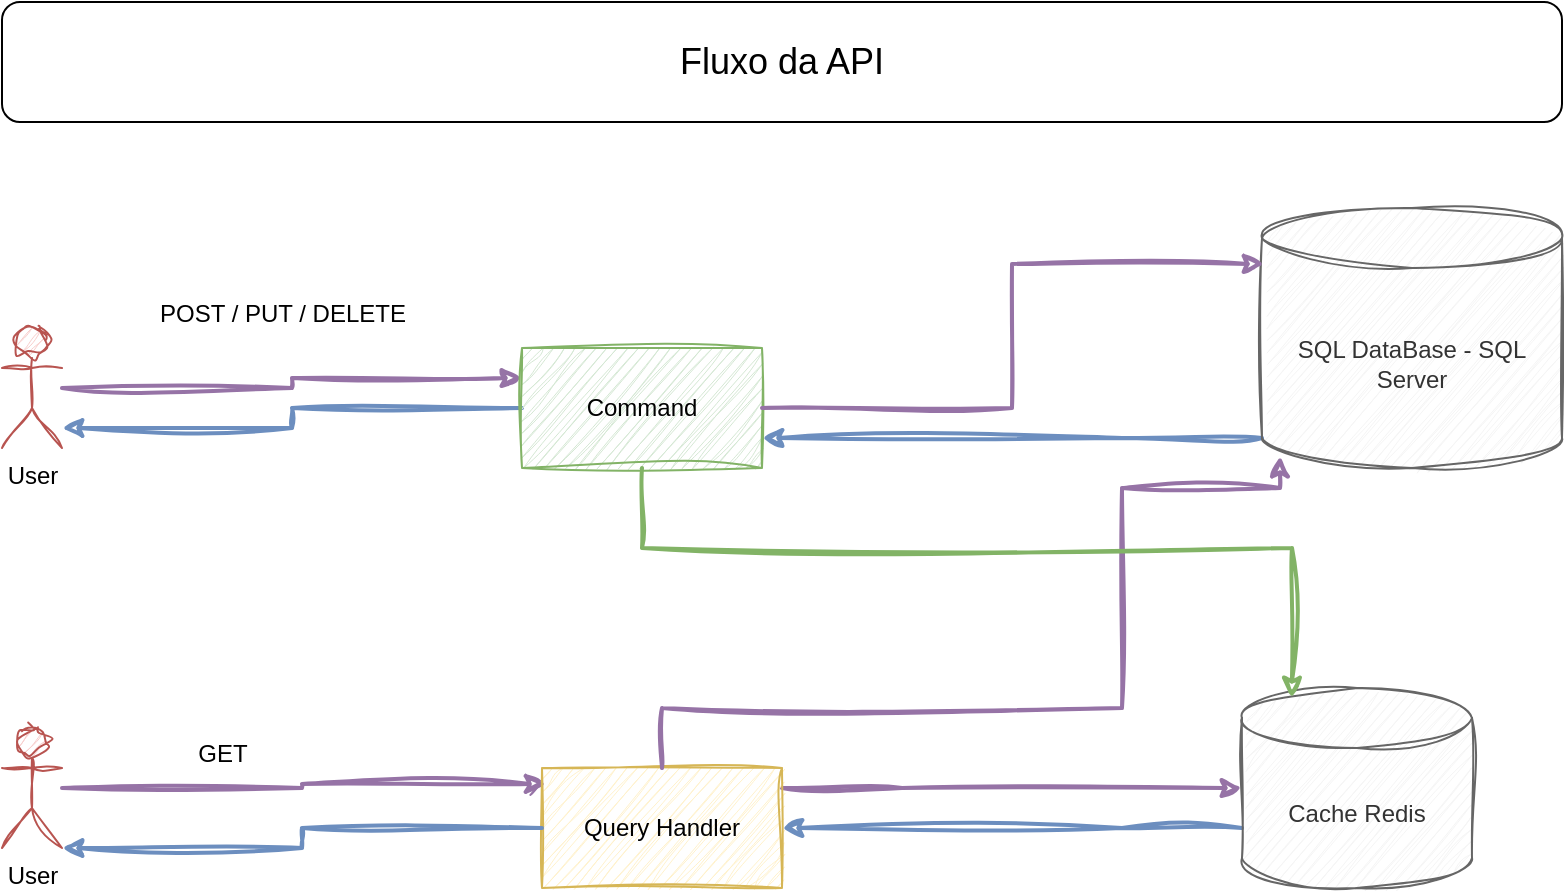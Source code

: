 <mxfile version="24.0.4" type="device" pages="2">
  <diagram id="SVbJJRA00yDijtpwYL-T" name="Fluxo-API">
    <mxGraphModel dx="1434" dy="836" grid="1" gridSize="10" guides="1" tooltips="1" connect="1" arrows="1" fold="1" page="1" pageScale="1" pageWidth="827" pageHeight="1169" math="0" shadow="0">
      <root>
        <mxCell id="0" />
        <mxCell id="1" parent="0" />
        <mxCell id="oJievuY6tWtHZKkzpJfV-1" style="edgeStyle=orthogonalEdgeStyle;rounded=0;orthogonalLoop=1;jettySize=auto;html=1;entryX=1;entryY=0.75;entryDx=0;entryDy=0;fillColor=#dae8fc;strokeColor=#6c8ebf;strokeWidth=2;sketch=1;curveFitting=1;jiggle=2;" edge="1" parent="1" source="oJievuY6tWtHZKkzpJfV-2" target="oJievuY6tWtHZKkzpJfV-15">
          <mxGeometry relative="1" as="geometry">
            <Array as="points">
              <mxPoint x="580" y="235" />
              <mxPoint x="580" y="235" />
            </Array>
          </mxGeometry>
        </mxCell>
        <mxCell id="oJievuY6tWtHZKkzpJfV-2" value="SQL DataBase - SQL Server" style="shape=cylinder3;whiteSpace=wrap;html=1;boundedLbl=1;backgroundOutline=1;size=15;sketch=1;curveFitting=1;jiggle=2;fillColor=#f5f5f5;fontColor=#333333;strokeColor=#666666;" vertex="1" parent="1">
          <mxGeometry x="650" y="120" width="150" height="130" as="geometry" />
        </mxCell>
        <mxCell id="oJievuY6tWtHZKkzpJfV-3" style="edgeStyle=orthogonalEdgeStyle;rounded=0;orthogonalLoop=1;jettySize=auto;html=1;entryX=1;entryY=0.5;entryDx=0;entryDy=0;sketch=1;curveFitting=1;jiggle=2;fillColor=#dae8fc;strokeColor=#6c8ebf;strokeWidth=2;" edge="1" parent="1" source="oJievuY6tWtHZKkzpJfV-4" target="oJievuY6tWtHZKkzpJfV-10">
          <mxGeometry relative="1" as="geometry">
            <Array as="points">
              <mxPoint x="580" y="430" />
              <mxPoint x="580" y="430" />
            </Array>
          </mxGeometry>
        </mxCell>
        <mxCell id="oJievuY6tWtHZKkzpJfV-4" value="Cache Redis" style="shape=cylinder3;whiteSpace=wrap;html=1;boundedLbl=1;backgroundOutline=1;size=15;sketch=1;curveFitting=1;jiggle=2;fillColor=#f5f5f5;fontColor=#333333;strokeColor=#666666;" vertex="1" parent="1">
          <mxGeometry x="640" y="360" width="115" height="100" as="geometry" />
        </mxCell>
        <mxCell id="oJievuY6tWtHZKkzpJfV-5" style="edgeStyle=orthogonalEdgeStyle;rounded=0;orthogonalLoop=1;jettySize=auto;html=1;entryX=0;entryY=0.25;entryDx=0;entryDy=0;fillColor=#e1d5e7;strokeColor=#9673a6;sketch=1;curveFitting=1;jiggle=2;strokeWidth=2;" edge="1" parent="1" source="oJievuY6tWtHZKkzpJfV-6" target="oJievuY6tWtHZKkzpJfV-15">
          <mxGeometry relative="1" as="geometry" />
        </mxCell>
        <mxCell id="oJievuY6tWtHZKkzpJfV-6" value="User" style="shape=umlActor;verticalLabelPosition=bottom;verticalAlign=top;html=1;outlineConnect=0;fillColor=#f8cecc;strokeColor=#b85450;sketch=1;curveFitting=1;jiggle=2;" vertex="1" parent="1">
          <mxGeometry x="20" y="180" width="30" height="60" as="geometry" />
        </mxCell>
        <mxCell id="oJievuY6tWtHZKkzpJfV-7" style="edgeStyle=orthogonalEdgeStyle;rounded=0;orthogonalLoop=1;jettySize=auto;html=1;entryX=0.017;entryY=0.133;entryDx=0;entryDy=0;entryPerimeter=0;strokeWidth=2;fillColor=#e1d5e7;strokeColor=#9673a6;sketch=1;curveFitting=1;jiggle=2;" edge="1" parent="1" source="oJievuY6tWtHZKkzpJfV-8" target="oJievuY6tWtHZKkzpJfV-10">
          <mxGeometry relative="1" as="geometry" />
        </mxCell>
        <mxCell id="oJievuY6tWtHZKkzpJfV-8" value="User" style="shape=umlActor;verticalLabelPosition=bottom;verticalAlign=top;html=1;outlineConnect=0;fillColor=#f8cecc;strokeColor=#b85450;sketch=1;curveFitting=1;jiggle=2;" vertex="1" parent="1">
          <mxGeometry x="20" y="380" width="30" height="60" as="geometry" />
        </mxCell>
        <mxCell id="oJievuY6tWtHZKkzpJfV-9" style="edgeStyle=orthogonalEdgeStyle;rounded=0;orthogonalLoop=1;jettySize=auto;html=1;fillColor=#e1d5e7;strokeColor=#9673a6;strokeWidth=2;sketch=1;curveFitting=1;jiggle=2;" edge="1" parent="1" source="oJievuY6tWtHZKkzpJfV-10" target="oJievuY6tWtHZKkzpJfV-4">
          <mxGeometry relative="1" as="geometry">
            <Array as="points">
              <mxPoint x="470" y="410" />
              <mxPoint x="470" y="410" />
            </Array>
          </mxGeometry>
        </mxCell>
        <mxCell id="oJievuY6tWtHZKkzpJfV-10" value="Query&amp;nbsp;Handler" style="rounded=0;whiteSpace=wrap;html=1;fillColor=#fff2cc;strokeColor=#d6b656;sketch=1;curveFitting=1;jiggle=2;" vertex="1" parent="1">
          <mxGeometry x="290" y="400" width="120" height="60" as="geometry" />
        </mxCell>
        <mxCell id="oJievuY6tWtHZKkzpJfV-11" style="edgeStyle=orthogonalEdgeStyle;rounded=0;orthogonalLoop=1;jettySize=auto;html=1;entryX=1;entryY=1;entryDx=0;entryDy=0;entryPerimeter=0;fillColor=#dae8fc;strokeColor=#6c8ebf;strokeWidth=2;sketch=1;curveFitting=1;jiggle=2;" edge="1" parent="1" source="oJievuY6tWtHZKkzpJfV-10" target="oJievuY6tWtHZKkzpJfV-8">
          <mxGeometry relative="1" as="geometry">
            <Array as="points">
              <mxPoint x="170" y="430" />
              <mxPoint x="170" y="440" />
            </Array>
          </mxGeometry>
        </mxCell>
        <mxCell id="oJievuY6tWtHZKkzpJfV-12" value="GET" style="text;html=1;align=center;verticalAlign=middle;resizable=0;points=[];autosize=1;strokeColor=none;fillColor=none;sketch=1;curveFitting=1;jiggle=2;" vertex="1" parent="1">
          <mxGeometry x="105" y="378" width="50" height="30" as="geometry" />
        </mxCell>
        <mxCell id="oJievuY6tWtHZKkzpJfV-13" style="edgeStyle=orthogonalEdgeStyle;rounded=0;orthogonalLoop=1;jettySize=auto;html=1;entryX=0.06;entryY=0.954;entryDx=0;entryDy=0;entryPerimeter=0;fillColor=#e1d5e7;strokeColor=#9673a6;strokeWidth=2;sketch=1;curveFitting=1;jiggle=2;" edge="1" parent="1" source="oJievuY6tWtHZKkzpJfV-10" target="oJievuY6tWtHZKkzpJfV-2">
          <mxGeometry relative="1" as="geometry">
            <Array as="points">
              <mxPoint x="350" y="370" />
              <mxPoint x="580" y="370" />
              <mxPoint x="580" y="260" />
              <mxPoint x="659" y="260" />
            </Array>
          </mxGeometry>
        </mxCell>
        <mxCell id="oJievuY6tWtHZKkzpJfV-14" style="edgeStyle=orthogonalEdgeStyle;rounded=0;orthogonalLoop=1;jettySize=auto;html=1;fillColor=#dae8fc;strokeColor=#6c8ebf;strokeWidth=2;sketch=1;curveFitting=1;jiggle=2;" edge="1" parent="1" source="oJievuY6tWtHZKkzpJfV-15" target="oJievuY6tWtHZKkzpJfV-6">
          <mxGeometry relative="1" as="geometry">
            <Array as="points">
              <mxPoint x="165" y="220" />
              <mxPoint x="165" y="230" />
            </Array>
          </mxGeometry>
        </mxCell>
        <mxCell id="oJievuY6tWtHZKkzpJfV-15" value="Command" style="rounded=0;whiteSpace=wrap;html=1;fillColor=#d5e8d4;strokeColor=#82b366;sketch=1;curveFitting=1;jiggle=2;" vertex="1" parent="1">
          <mxGeometry x="280" y="190" width="120" height="60" as="geometry" />
        </mxCell>
        <mxCell id="oJievuY6tWtHZKkzpJfV-16" style="edgeStyle=orthogonalEdgeStyle;rounded=0;orthogonalLoop=1;jettySize=auto;html=1;entryX=0.007;entryY=0.215;entryDx=0;entryDy=0;entryPerimeter=0;fillColor=#e1d5e7;strokeColor=#9673a6;sketch=1;curveFitting=1;jiggle=2;strokeWidth=2;" edge="1" parent="1" source="oJievuY6tWtHZKkzpJfV-15" target="oJievuY6tWtHZKkzpJfV-2">
          <mxGeometry relative="1" as="geometry" />
        </mxCell>
        <mxCell id="oJievuY6tWtHZKkzpJfV-17" style="edgeStyle=orthogonalEdgeStyle;rounded=0;orthogonalLoop=1;jettySize=auto;html=1;entryX=0.217;entryY=0.05;entryDx=0;entryDy=0;entryPerimeter=0;fillColor=#d5e8d4;strokeColor=#82b366;sketch=1;curveFitting=1;jiggle=2;strokeWidth=2;" edge="1" parent="1" source="oJievuY6tWtHZKkzpJfV-15" target="oJievuY6tWtHZKkzpJfV-4">
          <mxGeometry relative="1" as="geometry">
            <Array as="points">
              <mxPoint x="340" y="290" />
              <mxPoint x="665" y="290" />
            </Array>
          </mxGeometry>
        </mxCell>
        <mxCell id="oJievuY6tWtHZKkzpJfV-18" value="POST / PUT / DELETE" style="text;html=1;align=center;verticalAlign=middle;resizable=0;points=[];autosize=1;strokeColor=none;fillColor=none;sketch=1;curveFitting=1;jiggle=2;" vertex="1" parent="1">
          <mxGeometry x="85" y="158" width="150" height="30" as="geometry" />
        </mxCell>
        <mxCell id="wPfHyZBv3PekdGfzSXYa-1" value="&lt;span style=&quot;font-size: 18px;&quot;&gt;Fluxo da API&lt;/span&gt;" style="rounded=1;whiteSpace=wrap;html=1;" vertex="1" parent="1">
          <mxGeometry x="20" y="17" width="780" height="60" as="geometry" />
        </mxCell>
      </root>
    </mxGraphModel>
  </diagram>
  <diagram id="slt9d-Qci6DvY567qZpB" name="Exemple">
    <mxGraphModel dx="1434" dy="836" grid="1" gridSize="10" guides="1" tooltips="1" connect="1" arrows="1" fold="1" page="1" pageScale="1" pageWidth="827" pageHeight="1169" math="0" shadow="0">
      <root>
        <mxCell id="0" />
        <mxCell id="1" parent="0" />
        <mxCell id="VEprOOWBBuGNMUdgeFMS-1" value="Exemple" style="ellipse;whiteSpace=wrap;html=1;fillColor=#dae8fc;strokeColor=#6c8ebf;rounded=1;" parent="1" vertex="1">
          <mxGeometry y="120" width="120" height="80" as="geometry" />
        </mxCell>
        <mxCell id="VEprOOWBBuGNMUdgeFMS-2" value="Dados pessoais" style="whiteSpace=wrap;html=1;aspect=fixed;align=center;fillColor=#dae8fc;strokeColor=#6c8ebf;rounded=1;" parent="1" vertex="1">
          <mxGeometry y="200" width="120" height="120" as="geometry" />
        </mxCell>
        <mxCell id="VEprOOWBBuGNMUdgeFMS-3" value="Queries" style="swimlane;whiteSpace=wrap;html=1;fillColor=#dae8fc;strokeColor=#6c8ebf;rounded=1;" parent="1" vertex="1">
          <mxGeometry x="150" y="120" width="200" height="200" as="geometry" />
        </mxCell>
        <mxCell id="VEprOOWBBuGNMUdgeFMS-4" value="Publish - Events - Create" style="swimlane;whiteSpace=wrap;html=1;startSize=23;fillColor=#d5e8d4;strokeColor=#82b366;rounded=1;" parent="1" vertex="1">
          <mxGeometry x="960" y="120" width="200" height="240" as="geometry" />
        </mxCell>
        <mxCell id="VEprOOWBBuGNMUdgeFMS-5" value="ExempleCreateDomainEvent" style="rounded=1;whiteSpace=wrap;html=1;fillColor=#d5e8d4;strokeColor=#82b366;" parent="VEprOOWBBuGNMUdgeFMS-4" vertex="1">
          <mxGeometry x="10" y="40" width="180" height="40" as="geometry" />
        </mxCell>
        <mxCell id="_Gfp2G8Kz7Mc0OwAYSnS-1" value="ExempleCreateRabbitMQEvent" style="rounded=1;whiteSpace=wrap;html=1;fillColor=#dae8fc;strokeColor=#6c8ebf;" vertex="1" parent="VEprOOWBBuGNMUdgeFMS-4">
          <mxGeometry x="10" y="106" width="180" height="40" as="geometry" />
        </mxCell>
        <mxCell id="_Gfp2G8Kz7Mc0OwAYSnS-2" value="ExempleCreateKafkaEvent" style="rounded=1;whiteSpace=wrap;html=1;fillColor=#fff2cc;strokeColor=#d6b656;" vertex="1" parent="VEprOOWBBuGNMUdgeFMS-4">
          <mxGeometry x="10" y="170" width="180" height="40" as="geometry" />
        </mxCell>
        <mxCell id="VEprOOWBBuGNMUdgeFMS-7" value="&lt;font style=&quot;font-size: 18px;&quot;&gt;Definir&lt;br&gt;Papeis e responsabilidades para os contextos delimitados&lt;/font&gt;" style="rounded=1;whiteSpace=wrap;html=1;" parent="1" vertex="1">
          <mxGeometry x="20" y="17" width="1620" height="60" as="geometry" />
        </mxCell>
        <mxCell id="VEprOOWBBuGNMUdgeFMS-8" value="ExempleEntity" style="ellipse;whiteSpace=wrap;html=1;fillColor=#dae8fc;strokeColor=#6c8ebf;rounded=1;" parent="1" vertex="1">
          <mxGeometry x="20" y="389" width="120" height="80" as="geometry" />
        </mxCell>
        <mxCell id="VEprOOWBBuGNMUdgeFMS-11" style="edgeStyle=orthogonalEdgeStyle;rounded=0;orthogonalLoop=1;jettySize=auto;html=1;entryX=0;entryY=0.5;entryDx=0;entryDy=0;strokeWidth=3;fillColor=#dae8fc;strokeColor=#6c8ebf;" parent="1" source="VEprOOWBBuGNMUdgeFMS-13" target="VEprOOWBBuGNMUdgeFMS-40" edge="1">
          <mxGeometry relative="1" as="geometry">
            <Array as="points">
              <mxPoint x="240" y="559" />
              <mxPoint x="240" y="560" />
              <mxPoint x="245" y="560" />
              <mxPoint x="245" y="480" />
            </Array>
          </mxGeometry>
        </mxCell>
        <mxCell id="VEprOOWBBuGNMUdgeFMS-12" style="edgeStyle=orthogonalEdgeStyle;rounded=0;orthogonalLoop=1;jettySize=auto;html=1;entryX=0;entryY=0.5;entryDx=0;entryDy=0;strokeWidth=3;fillColor=#dae8fc;strokeColor=#6c8ebf;" parent="1" source="VEprOOWBBuGNMUdgeFMS-13" target="VEprOOWBBuGNMUdgeFMS-41" edge="1">
          <mxGeometry relative="1" as="geometry">
            <Array as="points">
              <mxPoint x="85" y="680" />
              <mxPoint x="230" y="680" />
              <mxPoint x="230" y="590" />
              <mxPoint x="280" y="590" />
              <mxPoint x="280" y="585" />
            </Array>
          </mxGeometry>
        </mxCell>
        <mxCell id="VEprOOWBBuGNMUdgeFMS-13" value="ExempleEntity Aggregate&lt;ul&gt;&lt;li&gt;FirstName&lt;/li&gt;&lt;li&gt;LastName&lt;/li&gt;&lt;li&gt;Gender&lt;/li&gt;&lt;li&gt;Notification&lt;/li&gt;&lt;li&gt;Phone&lt;/li&gt;&lt;li&gt;Gender&lt;/li&gt;&lt;li&gt;Email&lt;/li&gt;&lt;/ul&gt;" style="rounded=1;whiteSpace=wrap;html=1;align=left;fillColor=#dae8fc;strokeColor=#6c8ebf;" parent="1" vertex="1">
          <mxGeometry y="469" width="170" height="180" as="geometry" />
        </mxCell>
        <mxCell id="VEprOOWBBuGNMUdgeFMS-20" value="GetExempleQuery" style="rounded=1;whiteSpace=wrap;html=1;" parent="1" vertex="1">
          <mxGeometry x="160" y="160" width="180" height="40" as="geometry" />
        </mxCell>
        <mxCell id="VEprOOWBBuGNMUdgeFMS-21" value="GetExempleByIdQuery" style="rounded=1;whiteSpace=wrap;html=1;" parent="1" vertex="1">
          <mxGeometry x="160" y="210" width="180" height="40" as="geometry" />
        </mxCell>
        <mxCell id="VEprOOWBBuGNMUdgeFMS-22" value="Commands" style="swimlane;whiteSpace=wrap;html=1;startSize=23;fillColor=#dae8fc;strokeColor=#6c8ebf;rounded=1;" parent="1" vertex="1">
          <mxGeometry x="370" y="120" width="290" height="280" as="geometry" />
        </mxCell>
        <mxCell id="VEprOOWBBuGNMUdgeFMS-23" value="&lt;span style=&quot;font-weight: 400;&quot;&gt;Exemple&lt;/span&gt;" style="swimlane;whiteSpace=wrap;html=1;startSize=23;fillColor=#dae8fc;strokeColor=#6c8ebf;rounded=1;" parent="VEprOOWBBuGNMUdgeFMS-22" vertex="1">
          <mxGeometry x="11" y="50" width="259" height="190" as="geometry" />
        </mxCell>
        <mxCell id="VEprOOWBBuGNMUdgeFMS-24" value="CreateExempleCommand" style="rounded=1;whiteSpace=wrap;html=1;fillColor=#d5e8d4;strokeColor=#82b366;" parent="VEprOOWBBuGNMUdgeFMS-23" vertex="1">
          <mxGeometry x="20" y="40" width="220" height="40" as="geometry" />
        </mxCell>
        <mxCell id="VEprOOWBBuGNMUdgeFMS-25" value="UpdateExempleCommand" style="rounded=1;whiteSpace=wrap;html=1;fillColor=#f8cecc;strokeColor=#b85450;" parent="VEprOOWBBuGNMUdgeFMS-23" vertex="1">
          <mxGeometry x="20" y="90" width="220" height="40" as="geometry" />
        </mxCell>
        <mxCell id="VEprOOWBBuGNMUdgeFMS-26" value="DeleteExempleCommand" style="rounded=1;whiteSpace=wrap;html=1;fillColor=#ffe6cc;strokeColor=#d79b00;" parent="VEprOOWBBuGNMUdgeFMS-23" vertex="1">
          <mxGeometry x="20" y="140" width="220" height="40" as="geometry" />
        </mxCell>
        <mxCell id="VEprOOWBBuGNMUdgeFMS-40" value="Email ValueObject&lt;br&gt;&lt;ul&gt;&lt;li&gt;Address&lt;br&gt;&lt;/li&gt;&lt;/ul&gt;" style="rounded=1;whiteSpace=wrap;html=1;align=left;fillColor=#dae8fc;strokeColor=#6c8ebf;" parent="1" vertex="1">
          <mxGeometry x="280" y="450" width="200" height="60" as="geometry" />
        </mxCell>
        <mxCell id="VEprOOWBBuGNMUdgeFMS-41" value="PhoneNumber ValueObject&lt;br&gt;&lt;ul&gt;&lt;li&gt;Phone&lt;br&gt;&lt;/li&gt;&lt;/ul&gt;" style="rounded=1;whiteSpace=wrap;html=1;align=left;fillColor=#dae8fc;strokeColor=#6c8ebf;" parent="1" vertex="1">
          <mxGeometry x="320" y="540" width="200" height="90" as="geometry" />
        </mxCell>
        <mxCell id="_Gfp2G8Kz7Mc0OwAYSnS-6" style="edgeStyle=orthogonalEdgeStyle;rounded=0;orthogonalLoop=1;jettySize=auto;html=1;entryX=-0.02;entryY=0.029;entryDx=0;entryDy=0;entryPerimeter=0;fillColor=#d5e8d4;strokeColor=#82b366;strokeWidth=3;" edge="1" parent="1" source="VEprOOWBBuGNMUdgeFMS-24" target="VEprOOWBBuGNMUdgeFMS-4">
          <mxGeometry relative="1" as="geometry" />
        </mxCell>
        <mxCell id="_Gfp2G8Kz7Mc0OwAYSnS-7" value="Publish -&amp;nbsp;Events - Update" style="swimlane;whiteSpace=wrap;html=1;startSize=23;fillColor=#f8cecc;strokeColor=#b85450;rounded=1;" vertex="1" parent="1">
          <mxGeometry x="960" y="400" width="200" height="240" as="geometry" />
        </mxCell>
        <mxCell id="_Gfp2G8Kz7Mc0OwAYSnS-8" value="ExempleUpdateDomainEvent" style="rounded=1;whiteSpace=wrap;html=1;fillColor=#f8cecc;strokeColor=#b85450;" vertex="1" parent="_Gfp2G8Kz7Mc0OwAYSnS-7">
          <mxGeometry x="10" y="40" width="180" height="40" as="geometry" />
        </mxCell>
        <mxCell id="_Gfp2G8Kz7Mc0OwAYSnS-9" value="ExempleUpdateRabbitMQEvent" style="rounded=1;whiteSpace=wrap;html=1;fillColor=#dae8fc;strokeColor=#6c8ebf;" vertex="1" parent="_Gfp2G8Kz7Mc0OwAYSnS-7">
          <mxGeometry x="10" y="106" width="180" height="40" as="geometry" />
        </mxCell>
        <mxCell id="_Gfp2G8Kz7Mc0OwAYSnS-10" value="ExempleUpdateKafkaEvent" style="rounded=1;whiteSpace=wrap;html=1;fillColor=#fff2cc;strokeColor=#d6b656;" vertex="1" parent="_Gfp2G8Kz7Mc0OwAYSnS-7">
          <mxGeometry x="10" y="170" width="180" height="40" as="geometry" />
        </mxCell>
        <mxCell id="_Gfp2G8Kz7Mc0OwAYSnS-11" style="edgeStyle=orthogonalEdgeStyle;rounded=0;orthogonalLoop=1;jettySize=auto;html=1;entryX=0;entryY=0.25;entryDx=0;entryDy=0;fillColor=#f8cecc;strokeColor=#b85450;strokeWidth=3;" edge="1" parent="1" source="VEprOOWBBuGNMUdgeFMS-25" target="_Gfp2G8Kz7Mc0OwAYSnS-7">
          <mxGeometry relative="1" as="geometry">
            <Array as="points">
              <mxPoint x="810" y="280" />
              <mxPoint x="810" y="460" />
            </Array>
          </mxGeometry>
        </mxCell>
        <mxCell id="_Gfp2G8Kz7Mc0OwAYSnS-12" value="Publish -&amp;nbsp;Events - Delete" style="swimlane;whiteSpace=wrap;html=1;startSize=23;fillColor=#ffe6cc;strokeColor=#d79b00;rounded=1;" vertex="1" parent="1">
          <mxGeometry x="960" y="680" width="200" height="240" as="geometry" />
        </mxCell>
        <mxCell id="_Gfp2G8Kz7Mc0OwAYSnS-13" value="ExempleDeleteDomainEvent" style="rounded=1;whiteSpace=wrap;html=1;fillColor=#ffe6cc;strokeColor=#d79b00;" vertex="1" parent="_Gfp2G8Kz7Mc0OwAYSnS-12">
          <mxGeometry x="10" y="40" width="180" height="40" as="geometry" />
        </mxCell>
        <mxCell id="_Gfp2G8Kz7Mc0OwAYSnS-14" value="ExempleDeleteRabbitMQEvent" style="rounded=1;whiteSpace=wrap;html=1;fillColor=#dae8fc;strokeColor=#6c8ebf;" vertex="1" parent="_Gfp2G8Kz7Mc0OwAYSnS-12">
          <mxGeometry x="10" y="106" width="180" height="40" as="geometry" />
        </mxCell>
        <mxCell id="_Gfp2G8Kz7Mc0OwAYSnS-15" value="ExempleDeleteKafkaEvent" style="rounded=1;whiteSpace=wrap;html=1;fillColor=#fff2cc;strokeColor=#d6b656;" vertex="1" parent="_Gfp2G8Kz7Mc0OwAYSnS-12">
          <mxGeometry x="10" y="170" width="180" height="40" as="geometry" />
        </mxCell>
        <mxCell id="_Gfp2G8Kz7Mc0OwAYSnS-17" style="edgeStyle=orthogonalEdgeStyle;rounded=0;orthogonalLoop=1;jettySize=auto;html=1;fillColor=#ffe6cc;strokeColor=#d79b00;strokeWidth=3;" edge="1" parent="1" source="VEprOOWBBuGNMUdgeFMS-26" target="_Gfp2G8Kz7Mc0OwAYSnS-12">
          <mxGeometry relative="1" as="geometry">
            <Array as="points">
              <mxPoint x="590" y="800" />
            </Array>
          </mxGeometry>
        </mxCell>
        <mxCell id="_Gfp2G8Kz7Mc0OwAYSnS-18" value="GetPaginateExempleQuery" style="rounded=1;whiteSpace=wrap;html=1;" vertex="1" parent="1">
          <mxGeometry x="160" y="260" width="180" height="40" as="geometry" />
        </mxCell>
        <mxCell id="_Gfp2G8Kz7Mc0OwAYSnS-19" value="Subscribe - Create" style="swimlane;whiteSpace=wrap;html=1;startSize=23;fillColor=#d5e8d4;strokeColor=#82b366;rounded=1;" vertex="1" parent="1">
          <mxGeometry x="1640" y="790" width="200" height="160" as="geometry" />
        </mxCell>
        <mxCell id="_Gfp2G8Kz7Mc0OwAYSnS-21" value="CreateExempleConsumer" style="rounded=1;whiteSpace=wrap;html=1;fillColor=#dae8fc;strokeColor=#6c8ebf;" vertex="1" parent="_Gfp2G8Kz7Mc0OwAYSnS-19">
          <mxGeometry x="10" y="36" width="180" height="40" as="geometry" />
        </mxCell>
        <mxCell id="_Gfp2G8Kz7Mc0OwAYSnS-22" value="CreateExempleConsumer" style="rounded=1;whiteSpace=wrap;html=1;fillColor=#fff2cc;strokeColor=#d6b656;" vertex="1" parent="_Gfp2G8Kz7Mc0OwAYSnS-19">
          <mxGeometry x="10" y="100" width="180" height="40" as="geometry" />
        </mxCell>
        <mxCell id="_Gfp2G8Kz7Mc0OwAYSnS-25" value="Subscribe&amp;nbsp;- Update" style="swimlane;whiteSpace=wrap;html=1;startSize=23;fillColor=#f8cecc;strokeColor=#b85450;rounded=1;" vertex="1" parent="1">
          <mxGeometry x="1640" y="1070" width="200" height="160" as="geometry" />
        </mxCell>
        <mxCell id="_Gfp2G8Kz7Mc0OwAYSnS-27" value="UpdateExempleConsumer" style="rounded=1;whiteSpace=wrap;html=1;fillColor=#dae8fc;strokeColor=#6c8ebf;" vertex="1" parent="_Gfp2G8Kz7Mc0OwAYSnS-25">
          <mxGeometry x="10" y="36" width="180" height="40" as="geometry" />
        </mxCell>
        <mxCell id="_Gfp2G8Kz7Mc0OwAYSnS-28" value="UpdateExempleConsumer" style="rounded=1;whiteSpace=wrap;html=1;fillColor=#fff2cc;strokeColor=#d6b656;" vertex="1" parent="_Gfp2G8Kz7Mc0OwAYSnS-25">
          <mxGeometry x="10" y="100" width="180" height="40" as="geometry" />
        </mxCell>
        <mxCell id="_Gfp2G8Kz7Mc0OwAYSnS-31" value="Subscribe&amp;nbsp;- Delete" style="swimlane;whiteSpace=wrap;html=1;startSize=23;fillColor=#ffe6cc;strokeColor=#d79b00;rounded=1;" vertex="1" parent="1">
          <mxGeometry x="1640" y="1350" width="200" height="160" as="geometry" />
        </mxCell>
        <mxCell id="_Gfp2G8Kz7Mc0OwAYSnS-33" value="DeleteExempleConsumer" style="rounded=1;whiteSpace=wrap;html=1;fillColor=#dae8fc;strokeColor=#6c8ebf;" vertex="1" parent="_Gfp2G8Kz7Mc0OwAYSnS-31">
          <mxGeometry x="10" y="36" width="180" height="40" as="geometry" />
        </mxCell>
        <mxCell id="_Gfp2G8Kz7Mc0OwAYSnS-34" value="DeleteExempleConsumer" style="rounded=1;whiteSpace=wrap;html=1;fillColor=#fff2cc;strokeColor=#d6b656;" vertex="1" parent="_Gfp2G8Kz7Mc0OwAYSnS-31">
          <mxGeometry x="10" y="100" width="180" height="40" as="geometry" />
        </mxCell>
        <mxCell id="T1nSEJEV3_4PVH9NP7wf-2" value="Commands" style="swimlane;whiteSpace=wrap;html=1;startSize=23;fillColor=#d5e8d4;strokeColor=#82b366;rounded=1;" vertex="1" parent="1">
          <mxGeometry x="1880" y="70" width="200" height="160" as="geometry" />
        </mxCell>
        <mxCell id="T1nSEJEV3_4PVH9NP7wf-3" value="CreateNotificationCommand" style="rounded=1;whiteSpace=wrap;html=1;fillColor=#dae8fc;strokeColor=#6c8ebf;" vertex="1" parent="T1nSEJEV3_4PVH9NP7wf-2">
          <mxGeometry x="10" y="36" width="180" height="40" as="geometry" />
        </mxCell>
        <mxCell id="T1nSEJEV3_4PVH9NP7wf-4" value="CreateNotificationCommand" style="rounded=1;whiteSpace=wrap;html=1;fillColor=#fff2cc;strokeColor=#d6b656;" vertex="1" parent="T1nSEJEV3_4PVH9NP7wf-2">
          <mxGeometry x="10" y="100" width="180" height="40" as="geometry" />
        </mxCell>
        <mxCell id="T1nSEJEV3_4PVH9NP7wf-5" style="edgeStyle=orthogonalEdgeStyle;rounded=0;orthogonalLoop=1;jettySize=auto;html=1;entryX=0;entryY=0.5;entryDx=0;entryDy=0;fillColor=#dae8fc;strokeColor=#6c8ebf;strokeWidth=3;" edge="1" parent="1" source="_Gfp2G8Kz7Mc0OwAYSnS-1" target="T1nSEJEV3_4PVH9NP7wf-3">
          <mxGeometry relative="1" as="geometry">
            <Array as="points">
              <mxPoint x="1180" y="246" />
              <mxPoint x="1180" y="130" />
              <mxPoint x="1520" y="130" />
              <mxPoint x="1520" y="126" />
            </Array>
          </mxGeometry>
        </mxCell>
        <mxCell id="T1nSEJEV3_4PVH9NP7wf-7" style="edgeStyle=orthogonalEdgeStyle;rounded=0;orthogonalLoop=1;jettySize=auto;html=1;entryX=0;entryY=0.25;entryDx=0;entryDy=0;fillColor=#fff2cc;strokeColor=#d6b656;strokeWidth=3;" edge="1" parent="1" source="_Gfp2G8Kz7Mc0OwAYSnS-2" target="T1nSEJEV3_4PVH9NP7wf-4">
          <mxGeometry relative="1" as="geometry">
            <Array as="points">
              <mxPoint x="1190" y="310" />
              <mxPoint x="1190" y="180" />
            </Array>
          </mxGeometry>
        </mxCell>
      </root>
    </mxGraphModel>
  </diagram>
</mxfile>

